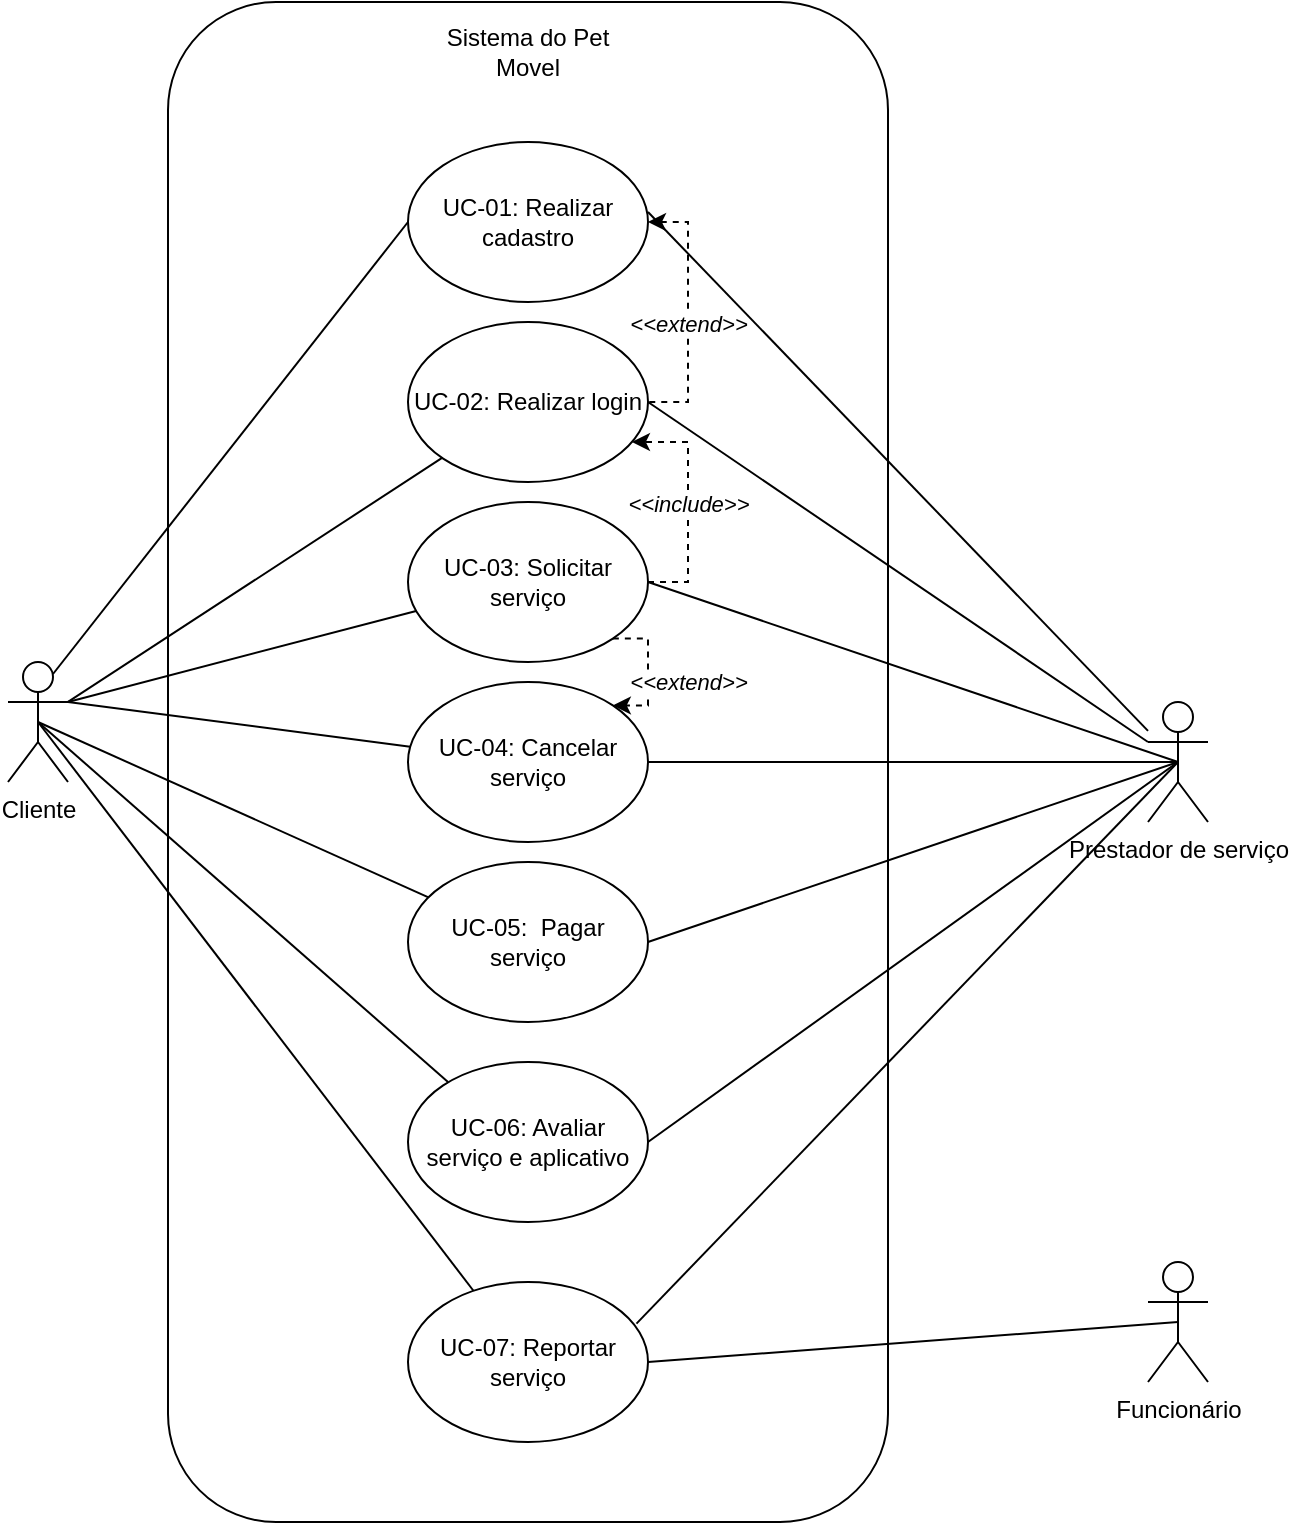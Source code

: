 <mxfile version="24.2.3" type="github">
  <diagram name="Página-1" id="l8r8cuFOkIhVQ8wDeBiE">
    <mxGraphModel dx="1007" dy="869" grid="1" gridSize="10" guides="1" tooltips="1" connect="1" arrows="1" fold="1" page="1" pageScale="1" pageWidth="2339" pageHeight="3300" math="0" shadow="0">
      <root>
        <mxCell id="0" />
        <mxCell id="1" parent="0" />
        <mxCell id="v51SKbNVmQvFZcULpT_k-25" value="" style="rounded=1;whiteSpace=wrap;html=1;" vertex="1" parent="1">
          <mxGeometry x="150" y="100" width="360" height="760" as="geometry" />
        </mxCell>
        <mxCell id="8FJ5HQ2D-bfxr0lluIva-1" value="Cliente" style="shape=umlActor;verticalLabelPosition=bottom;verticalAlign=top;html=1;outlineConnect=0;" parent="1" vertex="1">
          <mxGeometry x="70" y="430" width="30" height="60" as="geometry" />
        </mxCell>
        <mxCell id="8FJ5HQ2D-bfxr0lluIva-2" value="Prestador de serviço" style="shape=umlActor;verticalLabelPosition=bottom;verticalAlign=top;html=1;outlineConnect=0;" parent="1" vertex="1">
          <mxGeometry x="640" y="450" width="30" height="60" as="geometry" />
        </mxCell>
        <mxCell id="8FJ5HQ2D-bfxr0lluIva-5" value="Funcionário" style="shape=umlActor;verticalLabelPosition=bottom;verticalAlign=top;html=1;outlineConnect=0;" parent="1" vertex="1">
          <mxGeometry x="640" y="730" width="30" height="60" as="geometry" />
        </mxCell>
        <mxCell id="v51SKbNVmQvFZcULpT_k-27" style="edgeStyle=orthogonalEdgeStyle;rounded=0;orthogonalLoop=1;jettySize=auto;html=1;exitX=1;exitY=0.5;exitDx=0;exitDy=0;entryX=1;entryY=0.5;entryDx=0;entryDy=0;endArrow=none;endFill=0;startArrow=classic;startFill=1;dashed=1;" edge="1" parent="1" source="8FJ5HQ2D-bfxr0lluIva-6" target="v51SKbNVmQvFZcULpT_k-4">
          <mxGeometry relative="1" as="geometry" />
        </mxCell>
        <mxCell id="v51SKbNVmQvFZcULpT_k-28" value="&lt;i&gt;&amp;lt;&amp;lt;extend&amp;gt;&amp;gt;&lt;/i&gt;" style="edgeLabel;html=1;align=center;verticalAlign=middle;resizable=0;points=[];" vertex="1" connectable="0" parent="v51SKbNVmQvFZcULpT_k-27">
          <mxGeometry x="-0.194" relative="1" as="geometry">
            <mxPoint y="18" as="offset" />
          </mxGeometry>
        </mxCell>
        <mxCell id="8FJ5HQ2D-bfxr0lluIva-6" value="UC-01: Realizar cadastro" style="ellipse;whiteSpace=wrap;html=1;" parent="1" vertex="1">
          <mxGeometry x="270" y="170" width="120" height="80" as="geometry" />
        </mxCell>
        <mxCell id="v51SKbNVmQvFZcULpT_k-2" value="" style="endArrow=none;html=1;rounded=0;entryX=0;entryY=0.5;entryDx=0;entryDy=0;exitX=0.75;exitY=0.1;exitDx=0;exitDy=0;exitPerimeter=0;" edge="1" parent="1" source="8FJ5HQ2D-bfxr0lluIva-1" target="8FJ5HQ2D-bfxr0lluIva-6">
          <mxGeometry width="50" height="50" relative="1" as="geometry">
            <mxPoint x="140" y="350" as="sourcePoint" />
            <mxPoint x="190" y="300" as="targetPoint" />
          </mxGeometry>
        </mxCell>
        <mxCell id="v51SKbNVmQvFZcULpT_k-3" value="" style="endArrow=none;html=1;rounded=0;exitX=1;exitY=0.333;exitDx=0;exitDy=0;exitPerimeter=0;" edge="1" parent="1" source="8FJ5HQ2D-bfxr0lluIva-1" target="v51SKbNVmQvFZcULpT_k-4">
          <mxGeometry width="50" height="50" relative="1" as="geometry">
            <mxPoint x="140" y="370" as="sourcePoint" />
            <mxPoint x="190" y="320" as="targetPoint" />
          </mxGeometry>
        </mxCell>
        <mxCell id="v51SKbNVmQvFZcULpT_k-4" value="UC-02: Realizar login" style="ellipse;whiteSpace=wrap;html=1;" vertex="1" parent="1">
          <mxGeometry x="270" y="260" width="120" height="80" as="geometry" />
        </mxCell>
        <mxCell id="v51SKbNVmQvFZcULpT_k-5" value="" style="endArrow=none;html=1;rounded=0;exitX=1;exitY=0.333;exitDx=0;exitDy=0;exitPerimeter=0;" edge="1" parent="1" source="8FJ5HQ2D-bfxr0lluIva-1" target="v51SKbNVmQvFZcULpT_k-6">
          <mxGeometry width="50" height="50" relative="1" as="geometry">
            <mxPoint x="140" y="390" as="sourcePoint" />
            <mxPoint x="280" y="390" as="targetPoint" />
          </mxGeometry>
        </mxCell>
        <mxCell id="v51SKbNVmQvFZcULpT_k-29" style="edgeStyle=orthogonalEdgeStyle;rounded=0;orthogonalLoop=1;jettySize=auto;html=1;exitX=1;exitY=0.5;exitDx=0;exitDy=0;dashed=1;" edge="1" parent="1" source="v51SKbNVmQvFZcULpT_k-6" target="v51SKbNVmQvFZcULpT_k-4">
          <mxGeometry relative="1" as="geometry">
            <mxPoint x="384.2" y="316.8" as="targetPoint" />
            <Array as="points">
              <mxPoint x="410" y="390" />
              <mxPoint x="410" y="320" />
            </Array>
          </mxGeometry>
        </mxCell>
        <mxCell id="v51SKbNVmQvFZcULpT_k-30" value="&lt;i&gt;&amp;lt;&amp;lt;include&amp;gt;&amp;gt;&lt;/i&gt;" style="edgeLabel;html=1;align=center;verticalAlign=middle;resizable=0;points=[];" vertex="1" connectable="0" parent="v51SKbNVmQvFZcULpT_k-29">
          <mxGeometry x="0.196" relative="1" as="geometry">
            <mxPoint y="11" as="offset" />
          </mxGeometry>
        </mxCell>
        <mxCell id="v51SKbNVmQvFZcULpT_k-31" style="edgeStyle=orthogonalEdgeStyle;rounded=0;orthogonalLoop=1;jettySize=auto;html=1;exitX=1;exitY=1;exitDx=0;exitDy=0;entryX=1;entryY=0;entryDx=0;entryDy=0;dashed=1;" edge="1" parent="1" source="v51SKbNVmQvFZcULpT_k-6" target="v51SKbNVmQvFZcULpT_k-8">
          <mxGeometry relative="1" as="geometry">
            <Array as="points">
              <mxPoint x="390" y="418" />
              <mxPoint x="390" y="452" />
            </Array>
          </mxGeometry>
        </mxCell>
        <mxCell id="v51SKbNVmQvFZcULpT_k-32" value="&lt;i&gt;&amp;lt;&amp;lt;extend&amp;gt;&amp;gt;&lt;/i&gt;" style="edgeLabel;html=1;align=center;verticalAlign=middle;resizable=0;points=[];" vertex="1" connectable="0" parent="v51SKbNVmQvFZcULpT_k-31">
          <mxGeometry x="0.084" relative="1" as="geometry">
            <mxPoint x="20" y="2" as="offset" />
          </mxGeometry>
        </mxCell>
        <mxCell id="v51SKbNVmQvFZcULpT_k-6" value="UC-03: Solicitar serviço" style="ellipse;whiteSpace=wrap;html=1;" vertex="1" parent="1">
          <mxGeometry x="270" y="350" width="120" height="80" as="geometry" />
        </mxCell>
        <mxCell id="v51SKbNVmQvFZcULpT_k-7" value="" style="endArrow=none;html=1;rounded=0;exitX=1;exitY=0.333;exitDx=0;exitDy=0;exitPerimeter=0;" edge="1" parent="1" source="8FJ5HQ2D-bfxr0lluIva-1" target="v51SKbNVmQvFZcULpT_k-8">
          <mxGeometry width="50" height="50" relative="1" as="geometry">
            <mxPoint x="140" y="400" as="sourcePoint" />
            <mxPoint x="270" y="480" as="targetPoint" />
          </mxGeometry>
        </mxCell>
        <mxCell id="v51SKbNVmQvFZcULpT_k-8" value="UC-04: Cancelar serviço" style="ellipse;whiteSpace=wrap;html=1;" vertex="1" parent="1">
          <mxGeometry x="270" y="440" width="120" height="80" as="geometry" />
        </mxCell>
        <mxCell id="v51SKbNVmQvFZcULpT_k-9" value="" style="endArrow=none;html=1;rounded=0;exitX=0.5;exitY=0.5;exitDx=0;exitDy=0;exitPerimeter=0;" edge="1" parent="1" source="8FJ5HQ2D-bfxr0lluIva-1" target="v51SKbNVmQvFZcULpT_k-10">
          <mxGeometry width="50" height="50" relative="1" as="geometry">
            <mxPoint x="130" y="410" as="sourcePoint" />
            <mxPoint x="260" y="520" as="targetPoint" />
          </mxGeometry>
        </mxCell>
        <mxCell id="v51SKbNVmQvFZcULpT_k-10" value="UC-05:&amp;nbsp; Pagar serviço" style="ellipse;whiteSpace=wrap;html=1;" vertex="1" parent="1">
          <mxGeometry x="270" y="530" width="120" height="80" as="geometry" />
        </mxCell>
        <mxCell id="v51SKbNVmQvFZcULpT_k-11" value="" style="endArrow=none;html=1;rounded=0;entryX=0.5;entryY=0.5;entryDx=0;entryDy=0;entryPerimeter=0;" edge="1" parent="1" target="8FJ5HQ2D-bfxr0lluIva-1">
          <mxGeometry width="50" height="50" relative="1" as="geometry">
            <mxPoint x="290" y="640" as="sourcePoint" />
            <mxPoint x="140" y="430" as="targetPoint" />
          </mxGeometry>
        </mxCell>
        <mxCell id="v51SKbNVmQvFZcULpT_k-13" value="UC-06: Avaliar serviço e aplicativo" style="ellipse;whiteSpace=wrap;html=1;" vertex="1" parent="1">
          <mxGeometry x="270" y="630" width="120" height="80" as="geometry" />
        </mxCell>
        <mxCell id="v51SKbNVmQvFZcULpT_k-14" value="" style="endArrow=none;html=1;rounded=0;entryX=0.5;entryY=0.5;entryDx=0;entryDy=0;entryPerimeter=0;" edge="1" parent="1" source="v51SKbNVmQvFZcULpT_k-16" target="8FJ5HQ2D-bfxr0lluIva-1">
          <mxGeometry width="50" height="50" relative="1" as="geometry">
            <mxPoint x="280" y="750" as="sourcePoint" />
            <mxPoint x="130" y="440" as="targetPoint" />
          </mxGeometry>
        </mxCell>
        <mxCell id="v51SKbNVmQvFZcULpT_k-16" value="UC-07: Reportar serviço" style="ellipse;whiteSpace=wrap;html=1;" vertex="1" parent="1">
          <mxGeometry x="270" y="740" width="120" height="80" as="geometry" />
        </mxCell>
        <mxCell id="v51SKbNVmQvFZcULpT_k-17" value="" style="endArrow=none;html=1;rounded=0;" edge="1" parent="1" target="8FJ5HQ2D-bfxr0lluIva-2">
          <mxGeometry width="50" height="50" relative="1" as="geometry">
            <mxPoint x="390" y="205" as="sourcePoint" />
            <mxPoint x="440" y="155" as="targetPoint" />
          </mxGeometry>
        </mxCell>
        <mxCell id="v51SKbNVmQvFZcULpT_k-18" value="" style="endArrow=none;html=1;rounded=0;entryX=0;entryY=0.333;entryDx=0;entryDy=0;entryPerimeter=0;" edge="1" parent="1" target="8FJ5HQ2D-bfxr0lluIva-2">
          <mxGeometry width="50" height="50" relative="1" as="geometry">
            <mxPoint x="390" y="300" as="sourcePoint" />
            <mxPoint x="440" y="250" as="targetPoint" />
          </mxGeometry>
        </mxCell>
        <mxCell id="v51SKbNVmQvFZcULpT_k-19" value="" style="endArrow=none;html=1;rounded=0;entryX=0.5;entryY=0.5;entryDx=0;entryDy=0;entryPerimeter=0;" edge="1" parent="1" target="8FJ5HQ2D-bfxr0lluIva-2">
          <mxGeometry width="50" height="50" relative="1" as="geometry">
            <mxPoint x="390" y="390" as="sourcePoint" />
            <mxPoint x="440" y="340" as="targetPoint" />
          </mxGeometry>
        </mxCell>
        <mxCell id="v51SKbNVmQvFZcULpT_k-20" value="" style="endArrow=none;html=1;rounded=0;entryX=0.5;entryY=0.5;entryDx=0;entryDy=0;entryPerimeter=0;" edge="1" parent="1" target="8FJ5HQ2D-bfxr0lluIva-2">
          <mxGeometry width="50" height="50" relative="1" as="geometry">
            <mxPoint x="390" y="480" as="sourcePoint" />
            <mxPoint x="440" y="430" as="targetPoint" />
          </mxGeometry>
        </mxCell>
        <mxCell id="v51SKbNVmQvFZcULpT_k-21" value="" style="endArrow=none;html=1;rounded=0;entryX=0.5;entryY=0.5;entryDx=0;entryDy=0;entryPerimeter=0;" edge="1" parent="1" target="8FJ5HQ2D-bfxr0lluIva-2">
          <mxGeometry width="50" height="50" relative="1" as="geometry">
            <mxPoint x="390" y="570" as="sourcePoint" />
            <mxPoint x="440" y="520" as="targetPoint" />
          </mxGeometry>
        </mxCell>
        <mxCell id="v51SKbNVmQvFZcULpT_k-22" value="" style="endArrow=none;html=1;rounded=0;entryX=0.5;entryY=0.5;entryDx=0;entryDy=0;entryPerimeter=0;" edge="1" parent="1" target="8FJ5HQ2D-bfxr0lluIva-2">
          <mxGeometry width="50" height="50" relative="1" as="geometry">
            <mxPoint x="390" y="670" as="sourcePoint" />
            <mxPoint x="440" y="620" as="targetPoint" />
          </mxGeometry>
        </mxCell>
        <mxCell id="v51SKbNVmQvFZcULpT_k-23" value="" style="endArrow=none;html=1;rounded=0;entryX=0.5;entryY=0.5;entryDx=0;entryDy=0;entryPerimeter=0;exitX=0.952;exitY=0.26;exitDx=0;exitDy=0;exitPerimeter=0;" edge="1" parent="1" source="v51SKbNVmQvFZcULpT_k-16" target="8FJ5HQ2D-bfxr0lluIva-2">
          <mxGeometry width="50" height="50" relative="1" as="geometry">
            <mxPoint x="380" y="780" as="sourcePoint" />
            <mxPoint x="430" y="730" as="targetPoint" />
          </mxGeometry>
        </mxCell>
        <mxCell id="v51SKbNVmQvFZcULpT_k-24" value="" style="endArrow=none;html=1;rounded=0;exitX=1;exitY=0.5;exitDx=0;exitDy=0;entryX=0.5;entryY=0.5;entryDx=0;entryDy=0;entryPerimeter=0;" edge="1" parent="1" source="v51SKbNVmQvFZcULpT_k-16" target="8FJ5HQ2D-bfxr0lluIva-5">
          <mxGeometry width="50" height="50" relative="1" as="geometry">
            <mxPoint x="370" y="770" as="sourcePoint" />
            <mxPoint x="760" y="570" as="targetPoint" />
          </mxGeometry>
        </mxCell>
        <mxCell id="v51SKbNVmQvFZcULpT_k-26" value="Sistema do Pet Movel" style="text;html=1;align=center;verticalAlign=middle;whiteSpace=wrap;rounded=0;" vertex="1" parent="1">
          <mxGeometry x="280" y="110" width="100" height="30" as="geometry" />
        </mxCell>
      </root>
    </mxGraphModel>
  </diagram>
</mxfile>
